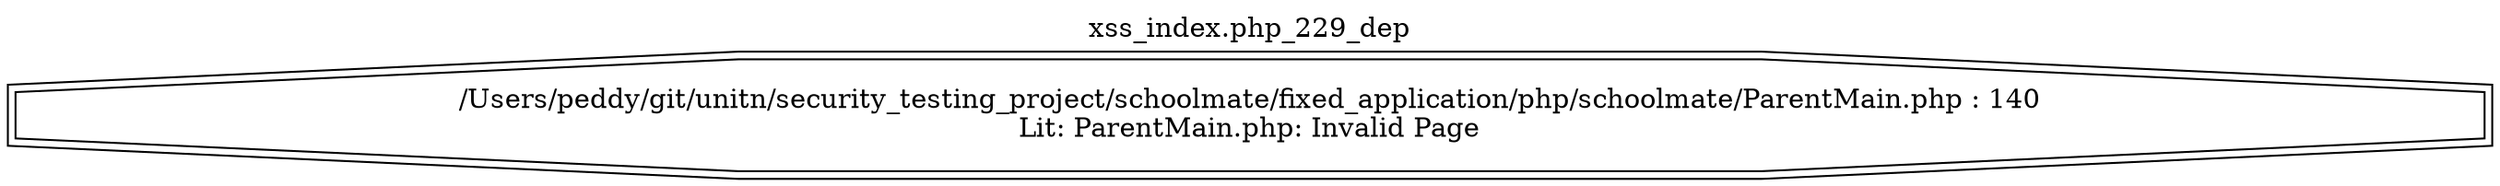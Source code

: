 digraph cfg {
  label="xss_index.php_229_dep";
  labelloc=t;
  n1 [shape=doubleoctagon, label="/Users/peddy/git/unitn/security_testing_project/schoolmate/fixed_application/php/schoolmate/ParentMain.php : 140\nLit: ParentMain.php: Invalid Page\n"];
}

